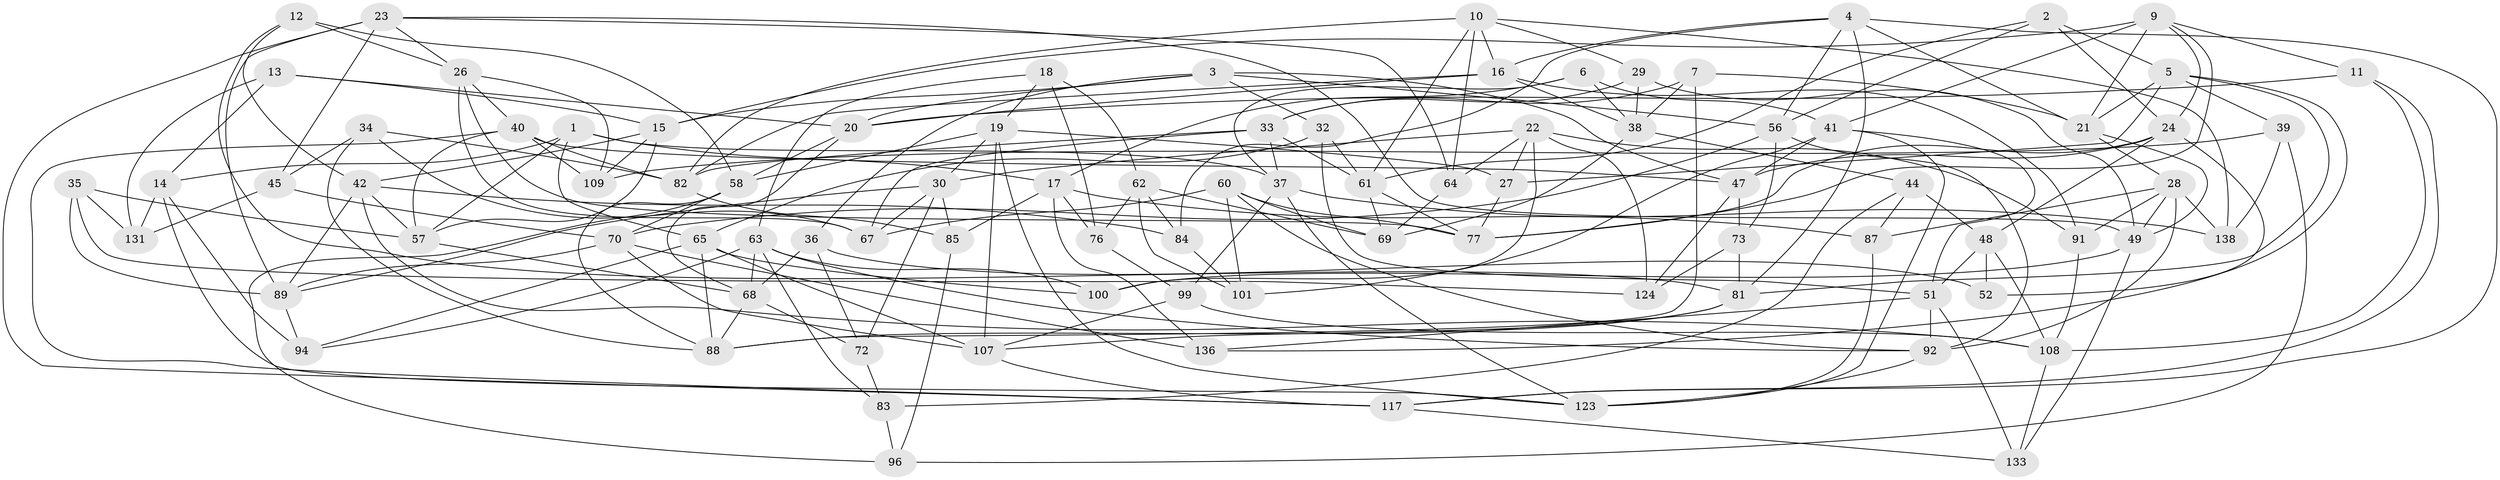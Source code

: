 // original degree distribution, {4: 1.0}
// Generated by graph-tools (version 1.1) at 2025/42/03/06/25 10:42:25]
// undirected, 88 vertices, 223 edges
graph export_dot {
graph [start="1"]
  node [color=gray90,style=filled];
  1 [super="+93"];
  2;
  3 [super="+8"];
  4 [super="+59"];
  5 [super="+135"];
  6;
  7;
  9 [super="+71"];
  10 [super="+31"];
  11;
  12;
  13;
  14 [super="+134"];
  15 [super="+102"];
  16 [super="+66"];
  17 [super="+74"];
  18;
  19 [super="+97"];
  20 [super="+25"];
  21 [super="+79"];
  22 [super="+53"];
  23 [super="+78"];
  24 [super="+43"];
  26 [super="+50"];
  27;
  28 [super="+90"];
  29;
  30 [super="+118"];
  32;
  33 [super="+46"];
  34;
  35;
  36;
  37 [super="+126"];
  38 [super="+106"];
  39;
  40 [super="+125"];
  41 [super="+80"];
  42 [super="+128"];
  44;
  45;
  47 [super="+130"];
  48 [super="+121"];
  49 [super="+55"];
  51 [super="+54"];
  52;
  56 [super="+116"];
  57 [super="+110"];
  58 [super="+139"];
  60 [super="+75"];
  61 [super="+127"];
  62 [super="+95"];
  63 [super="+105"];
  64;
  65 [super="+122"];
  67 [super="+119"];
  68 [super="+129"];
  69 [super="+86"];
  70 [super="+112"];
  72;
  73;
  76;
  77 [super="+104"];
  81 [super="+115"];
  82 [super="+113"];
  83;
  84;
  85;
  87;
  88 [super="+103"];
  89 [super="+111"];
  91;
  92 [super="+98"];
  94;
  96;
  99;
  100;
  101;
  107 [super="+114"];
  108 [super="+132"];
  109;
  117 [super="+120"];
  123 [super="+137"];
  124;
  131;
  133;
  136;
  138;
  1 -- 14 [weight=2];
  1 -- 37;
  1 -- 57;
  1 -- 17;
  1 -- 65;
  2 -- 5;
  2 -- 24;
  2 -- 61;
  2 -- 56;
  3 -- 47;
  3 -- 32;
  3 -- 56;
  3 -- 36;
  3 -- 15;
  3 -- 20;
  4 -- 81;
  4 -- 21;
  4 -- 117;
  4 -- 84;
  4 -- 16;
  4 -- 56;
  5 -- 136;
  5 -- 27;
  5 -- 21;
  5 -- 39;
  5 -- 81;
  6 -- 37;
  6 -- 17;
  6 -- 38;
  6 -- 41;
  7 -- 38;
  7 -- 88;
  7 -- 21;
  7 -- 33;
  9 -- 77;
  9 -- 11;
  9 -- 41;
  9 -- 24;
  9 -- 21;
  9 -- 15;
  10 -- 29;
  10 -- 138;
  10 -- 61;
  10 -- 64;
  10 -- 16;
  10 -- 82;
  11 -- 20;
  11 -- 117;
  11 -- 108;
  12 -- 42;
  12 -- 26;
  12 -- 58;
  12 -- 81;
  13 -- 131;
  13 -- 14;
  13 -- 20;
  13 -- 15;
  14 -- 131;
  14 -- 94;
  14 -- 123;
  15 -- 109;
  15 -- 42;
  15 -- 57;
  16 -- 82;
  16 -- 91;
  16 -- 38;
  16 -- 20;
  17 -- 76;
  17 -- 87;
  17 -- 136;
  17 -- 85;
  18 -- 76;
  18 -- 62;
  18 -- 63;
  18 -- 19;
  19 -- 30;
  19 -- 58;
  19 -- 27;
  19 -- 107;
  19 -- 123;
  20 -- 58;
  20 -- 68;
  21 -- 49;
  21 -- 28;
  22 -- 124;
  22 -- 100;
  22 -- 30;
  22 -- 64;
  22 -- 91;
  22 -- 27;
  23 -- 45;
  23 -- 64;
  23 -- 117;
  23 -- 89;
  23 -- 26;
  23 -- 49;
  24 -- 52;
  24 -- 48;
  24 -- 77;
  24 -- 47;
  26 -- 109;
  26 -- 67;
  26 -- 40;
  26 -- 77;
  27 -- 77;
  28 -- 91;
  28 -- 138;
  28 -- 49;
  28 -- 92;
  28 -- 87;
  29 -- 33;
  29 -- 38;
  29 -- 49;
  30 -- 89;
  30 -- 72;
  30 -- 85;
  30 -- 67;
  32 -- 61;
  32 -- 51;
  32 -- 65;
  33 -- 61;
  33 -- 67;
  33 -- 37;
  33 -- 82;
  34 -- 45;
  34 -- 67;
  34 -- 88;
  34 -- 82;
  35 -- 89;
  35 -- 57;
  35 -- 124;
  35 -- 131;
  36 -- 72;
  36 -- 68;
  36 -- 52;
  37 -- 123;
  37 -- 138;
  37 -- 99;
  38 -- 44;
  38 -- 69;
  39 -- 138;
  39 -- 109;
  39 -- 96;
  40 -- 57;
  40 -- 47;
  40 -- 82;
  40 -- 109;
  40 -- 117;
  41 -- 51;
  41 -- 47;
  41 -- 123;
  41 -- 101;
  42 -- 57;
  42 -- 108;
  42 -- 84;
  42 -- 89;
  44 -- 48;
  44 -- 83;
  44 -- 87;
  45 -- 70;
  45 -- 131;
  47 -- 73;
  47 -- 124;
  48 -- 52 [weight=2];
  48 -- 51;
  48 -- 108;
  49 -- 133;
  49 -- 100;
  51 -- 133;
  51 -- 92;
  51 -- 136;
  56 -- 73;
  56 -- 70;
  56 -- 92;
  57 -- 68;
  58 -- 88;
  58 -- 96;
  58 -- 70;
  60 -- 67 [weight=2];
  60 -- 101;
  60 -- 69;
  60 -- 77;
  60 -- 92;
  61 -- 69;
  61 -- 77;
  62 -- 76;
  62 -- 69 [weight=2];
  62 -- 84;
  62 -- 101;
  63 -- 83;
  63 -- 100;
  63 -- 92;
  63 -- 68;
  63 -- 94;
  64 -- 69;
  65 -- 107;
  65 -- 94;
  65 -- 88;
  65 -- 100;
  68 -- 72;
  68 -- 88;
  70 -- 136;
  70 -- 89;
  70 -- 107;
  72 -- 83;
  73 -- 124;
  73 -- 81;
  76 -- 99;
  81 -- 107;
  81 -- 88;
  82 -- 85;
  83 -- 96;
  84 -- 101;
  85 -- 96;
  87 -- 123;
  89 -- 94;
  91 -- 108;
  92 -- 123;
  99 -- 107;
  99 -- 108;
  107 -- 117;
  108 -- 133;
  117 -- 133;
}
